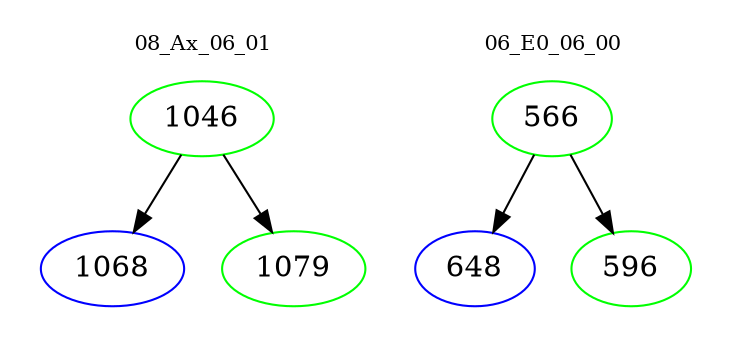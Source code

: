 digraph{
subgraph cluster_0 {
color = white
label = "08_Ax_06_01";
fontsize=10;
T0_1046 [label="1046", color="green"]
T0_1046 -> T0_1068 [color="black"]
T0_1068 [label="1068", color="blue"]
T0_1046 -> T0_1079 [color="black"]
T0_1079 [label="1079", color="green"]
}
subgraph cluster_1 {
color = white
label = "06_E0_06_00";
fontsize=10;
T1_566 [label="566", color="green"]
T1_566 -> T1_648 [color="black"]
T1_648 [label="648", color="blue"]
T1_566 -> T1_596 [color="black"]
T1_596 [label="596", color="green"]
}
}
